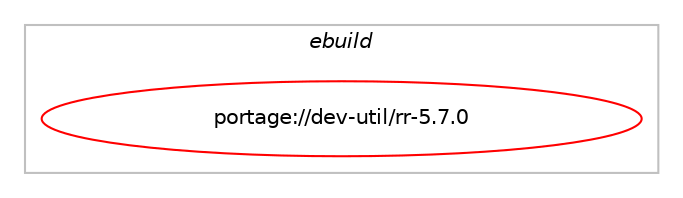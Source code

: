 digraph prolog {

# *************
# Graph options
# *************

newrank=true;
concentrate=true;
compound=true;
graph [rankdir=LR,fontname=Helvetica,fontsize=10,ranksep=1.5];#, ranksep=2.5, nodesep=0.2];
edge  [arrowhead=vee];
node  [fontname=Helvetica,fontsize=10];

# **********
# The ebuild
# **********

subgraph cluster_leftcol {
color=gray;
label=<<i>ebuild</i>>;
id [label="portage://dev-util/rr-5.7.0", color=red, width=4, href="../dev-util/rr-5.7.0.svg"];
}

# ****************
# The dependencies
# ****************

subgraph cluster_midcol {
color=gray;
label=<<i>dependencies</i>>;
subgraph cluster_compile {
fillcolor="#eeeeee";
style=filled;
label=<<i>compile</i>>;
# *** BEGIN UNKNOWN DEPENDENCY TYPE (TODO) ***
# id -> equal(use_conditional_group(positive,python_single_target_python3_10,portage://dev-util/rr-5.7.0,[package_dependency(portage://dev-util/rr-5.7.0,install,no,dev-lang,python,none,[,,],[slot(3.10)],[])]))
# *** END UNKNOWN DEPENDENCY TYPE (TODO) ***

# *** BEGIN UNKNOWN DEPENDENCY TYPE (TODO) ***
# id -> equal(use_conditional_group(positive,python_single_target_python3_11,portage://dev-util/rr-5.7.0,[package_dependency(portage://dev-util/rr-5.7.0,install,no,dev-lang,python,none,[,,],[slot(3.11)],[])]))
# *** END UNKNOWN DEPENDENCY TYPE (TODO) ***

# *** BEGIN UNKNOWN DEPENDENCY TYPE (TODO) ***
# id -> equal(use_conditional_group(positive,python_single_target_python3_12,portage://dev-util/rr-5.7.0,[package_dependency(portage://dev-util/rr-5.7.0,install,no,dev-lang,python,none,[,,],[slot(3.12)],[])]))
# *** END UNKNOWN DEPENDENCY TYPE (TODO) ***

# *** BEGIN UNKNOWN DEPENDENCY TYPE (TODO) ***
# id -> equal(use_conditional_group(positive,test,portage://dev-util/rr-5.7.0,[use_conditional_group(positive,python_single_target_python3_10,portage://dev-util/rr-5.7.0,[package_dependency(portage://dev-util/rr-5.7.0,install,no,dev-python,pexpect,none,[,,],[],[use(enable(python_targets_python3_10),negative)])]),use_conditional_group(positive,python_single_target_python3_11,portage://dev-util/rr-5.7.0,[package_dependency(portage://dev-util/rr-5.7.0,install,no,dev-python,pexpect,none,[,,],[],[use(enable(python_targets_python3_11),negative)])]),use_conditional_group(positive,python_single_target_python3_12,portage://dev-util/rr-5.7.0,[package_dependency(portage://dev-util/rr-5.7.0,install,no,dev-python,pexpect,none,[,,],[],[use(enable(python_targets_python3_12),negative)])]),package_dependency(portage://dev-util/rr-5.7.0,install,no,dev-debug,gdb,none,[,,],[],[use(enable(xml),none)])]))
# *** END UNKNOWN DEPENDENCY TYPE (TODO) ***

# *** BEGIN UNKNOWN DEPENDENCY TYPE (TODO) ***
# id -> equal(package_dependency(portage://dev-util/rr-5.7.0,install,no,dev-libs,capnproto,none,[,,],any_same_slot,[]))
# *** END UNKNOWN DEPENDENCY TYPE (TODO) ***

# *** BEGIN UNKNOWN DEPENDENCY TYPE (TODO) ***
# id -> equal(package_dependency(portage://dev-util/rr-5.7.0,install,no,sys-libs,zlib,none,[,,],any_same_slot,[]))
# *** END UNKNOWN DEPENDENCY TYPE (TODO) ***

}
subgraph cluster_compileandrun {
fillcolor="#eeeeee";
style=filled;
label=<<i>compile and run</i>>;
}
subgraph cluster_run {
fillcolor="#eeeeee";
style=filled;
label=<<i>run</i>>;
# *** BEGIN UNKNOWN DEPENDENCY TYPE (TODO) ***
# id -> equal(use_conditional_group(positive,python_single_target_python3_10,portage://dev-util/rr-5.7.0,[package_dependency(portage://dev-util/rr-5.7.0,run,no,dev-lang,python,none,[,,],[slot(3.10)],[])]))
# *** END UNKNOWN DEPENDENCY TYPE (TODO) ***

# *** BEGIN UNKNOWN DEPENDENCY TYPE (TODO) ***
# id -> equal(use_conditional_group(positive,python_single_target_python3_11,portage://dev-util/rr-5.7.0,[package_dependency(portage://dev-util/rr-5.7.0,run,no,dev-lang,python,none,[,,],[slot(3.11)],[])]))
# *** END UNKNOWN DEPENDENCY TYPE (TODO) ***

# *** BEGIN UNKNOWN DEPENDENCY TYPE (TODO) ***
# id -> equal(use_conditional_group(positive,python_single_target_python3_12,portage://dev-util/rr-5.7.0,[package_dependency(portage://dev-util/rr-5.7.0,run,no,dev-lang,python,none,[,,],[slot(3.12)],[])]))
# *** END UNKNOWN DEPENDENCY TYPE (TODO) ***

# *** BEGIN UNKNOWN DEPENDENCY TYPE (TODO) ***
# id -> equal(package_dependency(portage://dev-util/rr-5.7.0,run,no,dev-debug,gdb,none,[,,],[],[use(enable(xml),none)]))
# *** END UNKNOWN DEPENDENCY TYPE (TODO) ***

# *** BEGIN UNKNOWN DEPENDENCY TYPE (TODO) ***
# id -> equal(package_dependency(portage://dev-util/rr-5.7.0,run,no,dev-libs,capnproto,none,[,,],any_same_slot,[]))
# *** END UNKNOWN DEPENDENCY TYPE (TODO) ***

# *** BEGIN UNKNOWN DEPENDENCY TYPE (TODO) ***
# id -> equal(package_dependency(portage://dev-util/rr-5.7.0,run,no,sys-libs,zlib,none,[,,],any_same_slot,[]))
# *** END UNKNOWN DEPENDENCY TYPE (TODO) ***

}
}

# **************
# The candidates
# **************

subgraph cluster_choices {
rank=same;
color=gray;
label=<<i>candidates</i>>;

}

}
